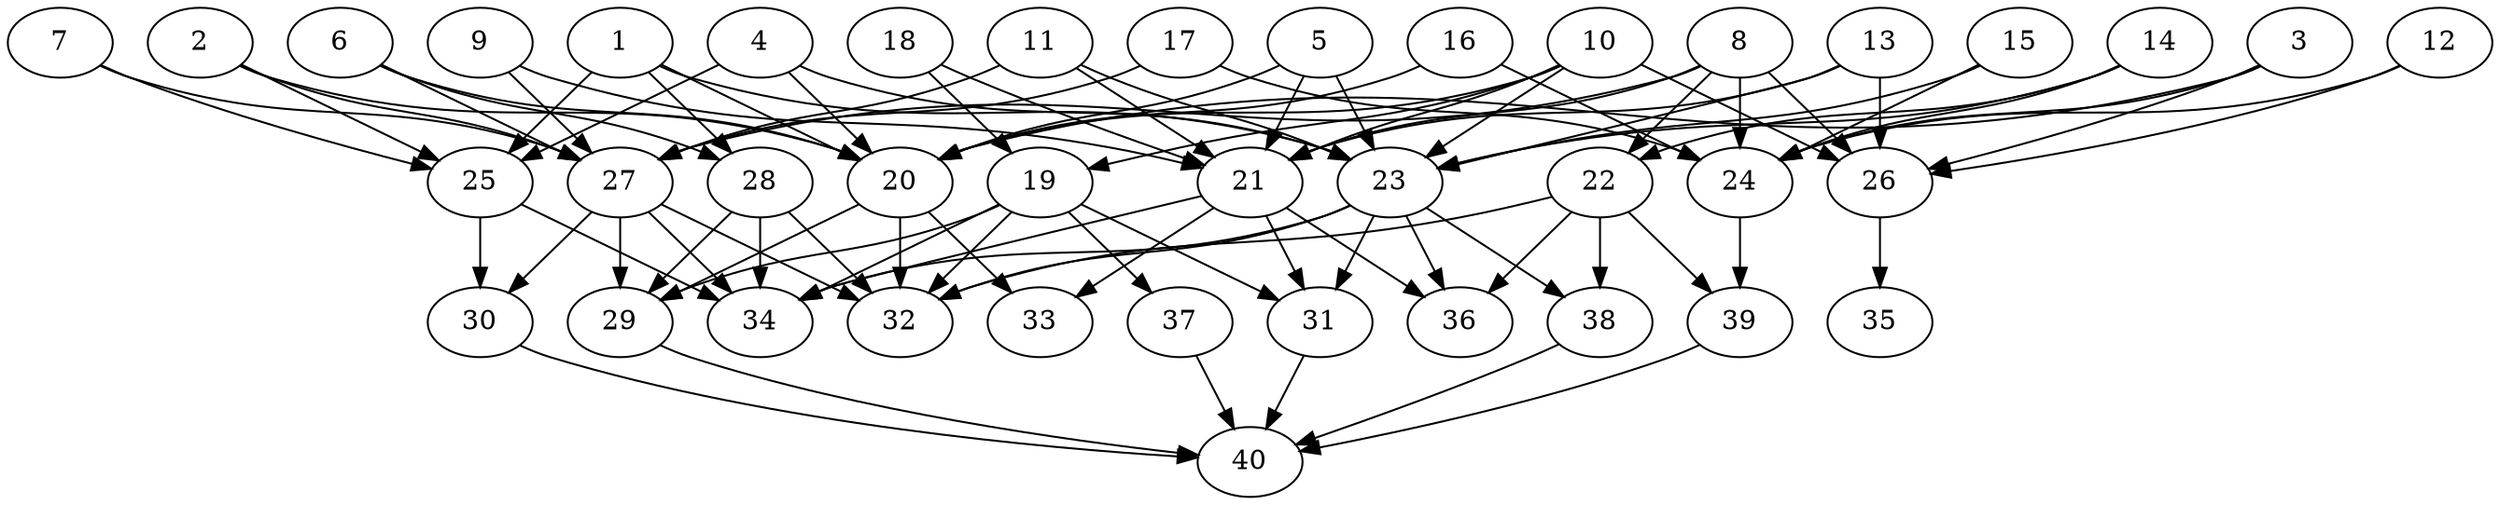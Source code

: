 // DAG (tier=3-complex, mode=data, n=40, ccr=0.513, fat=0.755, density=0.620, regular=0.383, jump=0.349, mindata=4194304, maxdata=33554432)
// DAG automatically generated by daggen at Sun Aug 24 16:33:35 2025
// /home/ermia/Project/Environments/daggen/bin/daggen --dot --ccr 0.513 --fat 0.755 --regular 0.383 --density 0.620 --jump 0.349 --mindata 4194304 --maxdata 33554432 -n 40 
digraph G {
  1 [size="68736182255092248", alpha="0.11", expect_size="34368091127546124"]
  1 -> 20 [size ="5648474238353408"]
  1 -> 23 [size ="5648474238353408"]
  1 -> 25 [size ="5648474238353408"]
  1 -> 28 [size ="5648474238353408"]
  2 [size="4300407720245362176", alpha="0.11", expect_size="2150203860122681088"]
  2 -> 20 [size ="1746959165554688"]
  2 -> 25 [size ="1746959165554688"]
  2 -> 27 [size ="1746959165554688"]
  3 [size="1198084347207721418752", alpha="0.00", expect_size="599042173603860709376"]
  3 -> 20 [size ="902432892649472"]
  3 -> 24 [size ="902432892649472"]
  3 -> 26 [size ="902432892649472"]
  4 [size="28429370828959776768000", alpha="0.02", expect_size="14214685414479888384000"]
  4 -> 20 [size ="7451919463219200"]
  4 -> 23 [size ="7451919463219200"]
  4 -> 25 [size ="7451919463219200"]
  5 [size="1355237231808879788032", alpha="0.15", expect_size="677618615904439894016"]
  5 -> 20 [size ="979716005691392"]
  5 -> 21 [size ="979716005691392"]
  5 -> 23 [size ="979716005691392"]
  6 [size="345395498247682688", alpha="0.10", expect_size="172697749123841344"]
  6 -> 20 [size ="7460922989740032"]
  6 -> 27 [size ="7460922989740032"]
  6 -> 28 [size ="7460922989740032"]
  7 [size="32736552785255858176000", alpha="0.11", expect_size="16368276392627929088000"]
  7 -> 25 [size ="8186757958860800"]
  7 -> 27 [size ="8186757958860800"]
  8 [size="13064105674586783744", alpha="0.11", expect_size="6532052837293391872"]
  8 -> 21 [size ="6126625095680000"]
  8 -> 22 [size ="6126625095680000"]
  8 -> 24 [size ="6126625095680000"]
  8 -> 26 [size ="6126625095680000"]
  8 -> 27 [size ="6126625095680000"]
  9 [size="3333489156614481920", alpha="0.01", expect_size="1666744578307240960"]
  9 -> 21 [size ="4918796405964800"]
  9 -> 27 [size ="4918796405964800"]
  10 [size="14274729268548118528", alpha="0.02", expect_size="7137364634274059264"]
  10 -> 19 [size ="7263607385489408"]
  10 -> 20 [size ="7263607385489408"]
  10 -> 21 [size ="7263607385489408"]
  10 -> 23 [size ="7263607385489408"]
  10 -> 26 [size ="7263607385489408"]
  11 [size="504029707413339072", alpha="0.01", expect_size="252014853706669536"]
  11 -> 21 [size ="679326261444608"]
  11 -> 23 [size ="679326261444608"]
  11 -> 27 [size ="679326261444608"]
  12 [size="458003148448256704", alpha="0.05", expect_size="229001574224128352"]
  12 -> 24 [size ="162108306096128"]
  12 -> 26 [size ="162108306096128"]
  13 [size="5485627008103332446208", alpha="0.07", expect_size="2742813504051666223104"]
  13 -> 21 [size ="2488327294943232"]
  13 -> 23 [size ="2488327294943232"]
  13 -> 26 [size ="2488327294943232"]
  14 [size="21878702715203817472", alpha="0.18", expect_size="10939351357601908736"]
  14 -> 22 [size ="7996571648000000"]
  14 -> 23 [size ="7996571648000000"]
  14 -> 24 [size ="7996571648000000"]
  15 [size="46212780375618296", alpha="0.05", expect_size="23106390187809148"]
  15 -> 23 [size ="2253174412935168"]
  15 -> 24 [size ="2253174412935168"]
  16 [size="21447546984091262976", alpha="0.11", expect_size="10723773492045631488"]
  16 -> 20 [size ="6806476475596800"]
  16 -> 24 [size ="6806476475596800"]
  17 [size="1020940294752462080", alpha="0.20", expect_size="510470147376231040"]
  17 -> 24 [size ="390632107409408"]
  17 -> 27 [size ="390632107409408"]
  18 [size="5191031237941443690496", alpha="0.12", expect_size="2595515618970721845248"]
  18 -> 19 [size ="2398422824910848"]
  18 -> 21 [size ="2398422824910848"]
  19 [size="1616721454013079808", alpha="0.08", expect_size="808360727006539904"]
  19 -> 29 [size ="1824304211689472"]
  19 -> 31 [size ="1824304211689472"]
  19 -> 32 [size ="1824304211689472"]
  19 -> 34 [size ="1824304211689472"]
  19 -> 37 [size ="1824304211689472"]
  20 [size="42626745925193192", alpha="0.13", expect_size="21313372962596596"]
  20 -> 29 [size ="752139043340288"]
  20 -> 32 [size ="752139043340288"]
  20 -> 33 [size ="752139043340288"]
  21 [size="456254156630359277568", alpha="0.01", expect_size="228127078315179638784"]
  21 -> 31 [size ="474126842068992"]
  21 -> 33 [size ="474126842068992"]
  21 -> 34 [size ="474126842068992"]
  21 -> 36 [size ="474126842068992"]
  22 [size="5216861806403646390272", alpha="0.18", expect_size="2608430903201823195136"]
  22 -> 32 [size ="2406372608049152"]
  22 -> 36 [size ="2406372608049152"]
  22 -> 38 [size ="2406372608049152"]
  22 -> 39 [size ="2406372608049152"]
  23 [size="318623182867136512000", alpha="0.19", expect_size="159311591433568256000"]
  23 -> 31 [size ="373199942451200"]
  23 -> 32 [size ="373199942451200"]
  23 -> 34 [size ="373199942451200"]
  23 -> 36 [size ="373199942451200"]
  23 -> 38 [size ="373199942451200"]
  24 [size="4751884993721605120", alpha="0.09", expect_size="2375942496860802560"]
  24 -> 39 [size ="1716586230579200"]
  25 [size="82100259442905936", alpha="0.05", expect_size="41050129721452968"]
  25 -> 30 [size ="5859375923068928"]
  25 -> 34 [size ="5859375923068928"]
  26 [size="57729424316865968", alpha="0.14", expect_size="28864712158432984"]
  26 -> 35 [size ="1576987176992768"]
  27 [size="15142258633452027904000", alpha="0.18", expect_size="7571129316726013952000"]
  27 -> 29 [size ="4896477465804800"]
  27 -> 30 [size ="4896477465804800"]
  27 -> 32 [size ="4896477465804800"]
  27 -> 34 [size ="4896477465804800"]
  28 [size="4646967893809287168", alpha="0.10", expect_size="2323483946904643584"]
  28 -> 29 [size ="2021088162742272"]
  28 -> 32 [size ="2021088162742272"]
  28 -> 34 [size ="2021088162742272"]
  29 [size="2714963803550809600", alpha="0.15", expect_size="1357481901775404800"]
  29 -> 40 [size ="1512785133436928"]
  30 [size="4032628663312099311616", alpha="0.10", expect_size="2016314331656049655808"]
  30 -> 40 [size ="2026821373657088"]
  31 [size="355510257913958528", alpha="0.05", expect_size="177755128956979264"]
  31 -> 40 [size ="7069910106636288"]
  32 [size="12673996100401098752", alpha="0.09", expect_size="6336998050200549376"]
  33 [size="127824711110036160", alpha="0.07", expect_size="63912355555018080"]
  34 [size="11133402064152726339584", alpha="0.06", expect_size="5566701032076363169792"]
  35 [size="127099647561826304000", alpha="0.09", expect_size="63549823780913152000"]
  36 [size="352738075565830208", alpha="0.04", expect_size="176369037782915104"]
  37 [size="1781291013113200508928", alpha="0.13", expect_size="890645506556600254464"]
  37 -> 40 [size ="1175564794724352"]
  38 [size="354936135138600768", alpha="0.18", expect_size="177468067569300384"]
  38 -> 40 [size ="185935710912512"]
  39 [size="77125457867977248", alpha="0.01", expect_size="38562728933988624"]
  39 -> 40 [size ="1884669574381568"]
  40 [size="7464859323016597504", alpha="0.11", expect_size="3732429661508298752"]
}